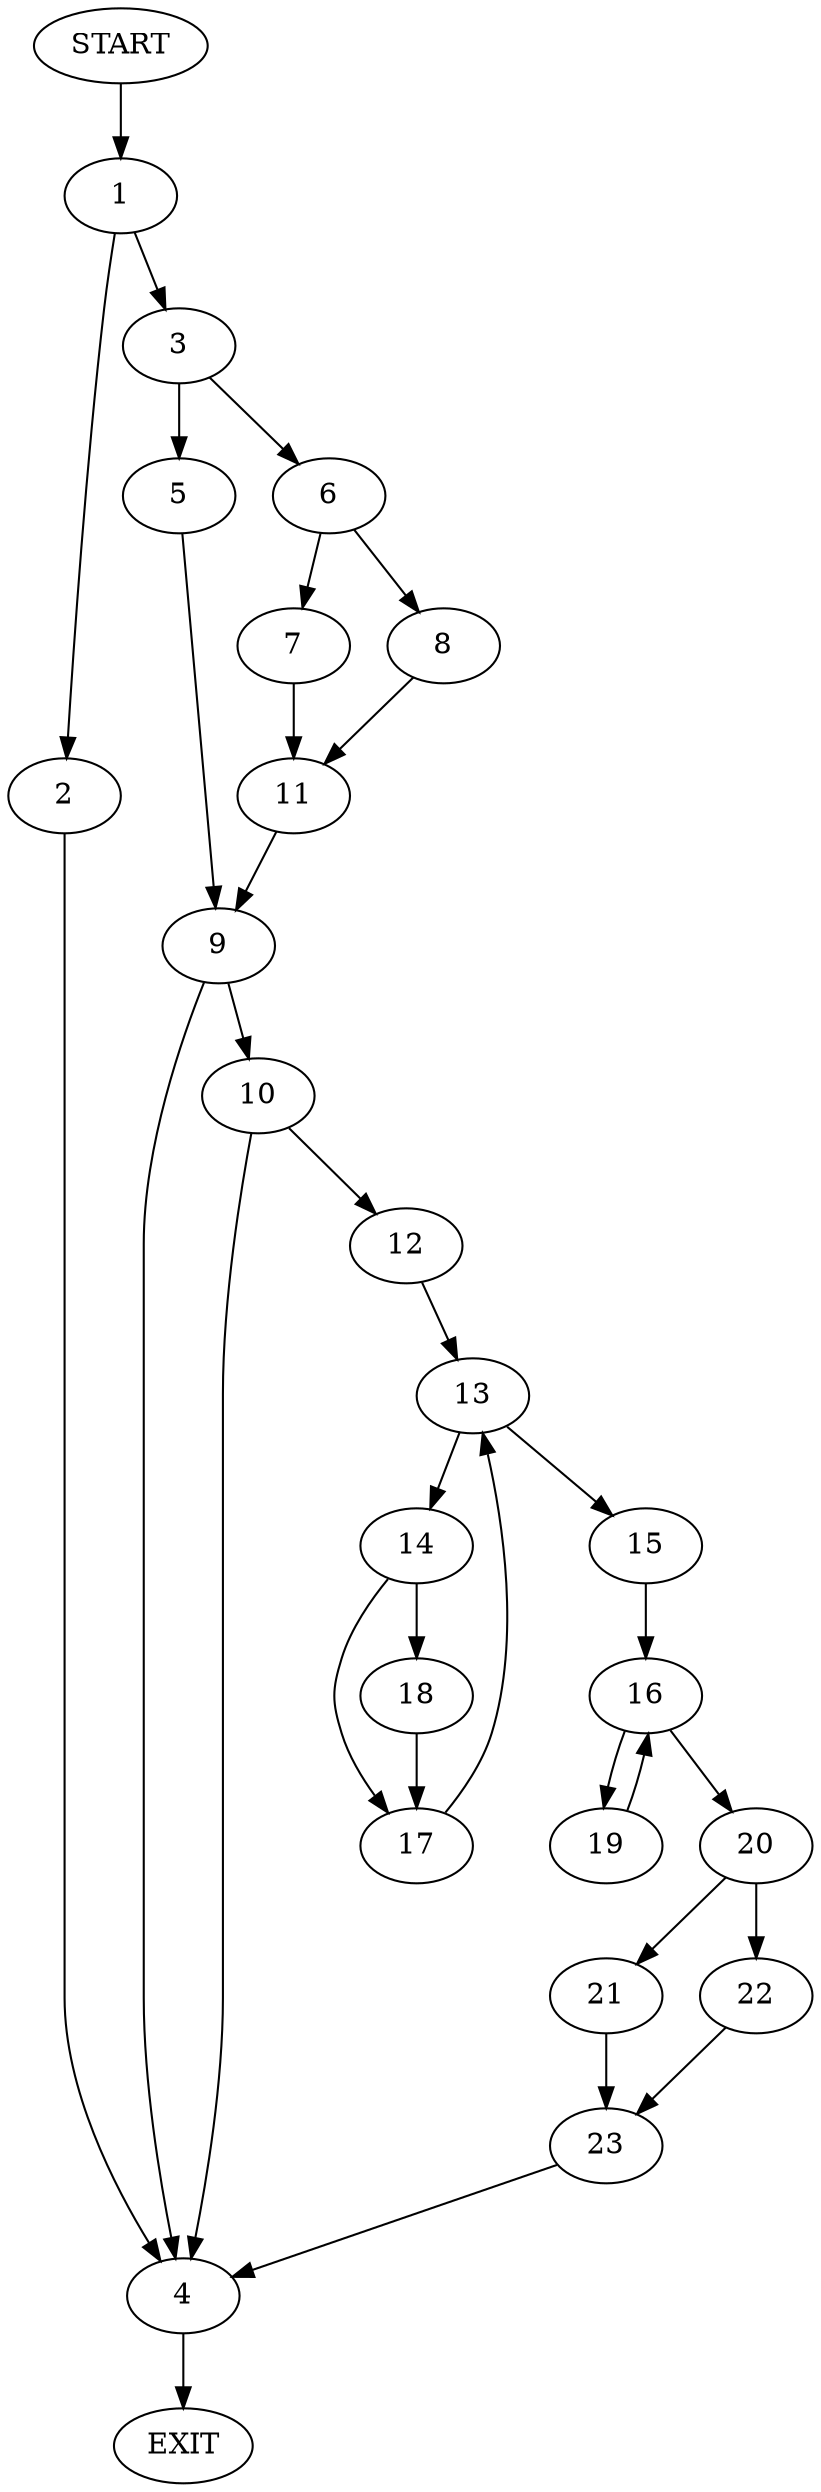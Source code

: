 digraph {
0 [label="START"]
24 [label="EXIT"]
0 -> 1
1 -> 2
1 -> 3
2 -> 4
3 -> 5
3 -> 6
4 -> 24
6 -> 7
6 -> 8
5 -> 9
9 -> 4
9 -> 10
7 -> 11
8 -> 11
11 -> 9
10 -> 12
10 -> 4
12 -> 13
13 -> 14
13 -> 15
15 -> 16
14 -> 17
14 -> 18
17 -> 13
18 -> 17
16 -> 19
16 -> 20
19 -> 16
20 -> 21
20 -> 22
21 -> 23
22 -> 23
23 -> 4
}

